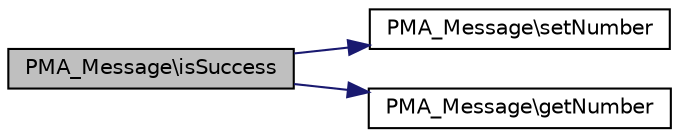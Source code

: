 digraph G
{
  edge [fontname="Helvetica",fontsize="10",labelfontname="Helvetica",labelfontsize="10"];
  node [fontname="Helvetica",fontsize="10",shape=record];
  rankdir="LR";
  Node1 [label="PMA_Message\\isSuccess",height=0.2,width=0.4,color="black", fillcolor="grey75", style="filled" fontcolor="black"];
  Node1 -> Node2 [color="midnightblue",fontsize="10",style="solid",fontname="Helvetica"];
  Node2 [label="PMA_Message\\setNumber",height=0.2,width=0.4,color="black", fillcolor="white", style="filled",URL="$classPMA__Message.html#a4075fef27eb54d8f2a17bbcae3844932",tooltip="set message type number"];
  Node1 -> Node3 [color="midnightblue",fontsize="10",style="solid",fontname="Helvetica"];
  Node3 [label="PMA_Message\\getNumber",height=0.2,width=0.4,color="black", fillcolor="white", style="filled",URL="$classPMA__Message.html#a918f3e3a5db16eb9e412d62ee7bc5d0b",tooltip="returns PMA_Message::$_number"];
}
